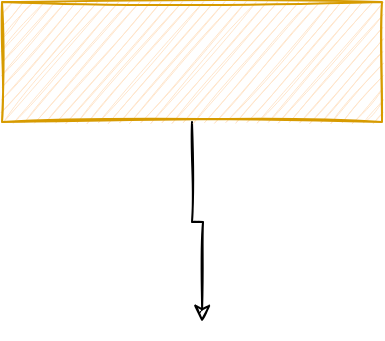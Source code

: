 <mxfile version="17.2.4" type="github">
  <diagram id="piDafpqhtRUU5qUU-vj8" name="Page-1">
    <mxGraphModel dx="1185" dy="635" grid="1" gridSize="10" guides="1" tooltips="1" connect="1" arrows="1" fold="1" page="1" pageScale="1" pageWidth="827" pageHeight="1169" background="none" math="0" shadow="0">
      <root>
        <mxCell id="0" />
        <mxCell id="1" parent="0" />
        <mxCell id="5cpTgLDWtTwDe1421ZuN-9" style="edgeStyle=orthogonalEdgeStyle;sketch=1;orthogonalLoop=1;jettySize=auto;html=1;shadow=0;jumpSize=6;strokeWidth=1;rounded=0;" parent="1" source="5cpTgLDWtTwDe1421ZuN-3" edge="1">
          <mxGeometry relative="1" as="geometry">
            <mxPoint x="440" y="230" as="targetPoint" />
          </mxGeometry>
        </mxCell>
        <mxCell id="5cpTgLDWtTwDe1421ZuN-3" value="" style="rounded=0;whiteSpace=wrap;html=1;shadow=0;glass=0;sketch=1;fillColor=#ffe6cc;strokeColor=#d79b00;" parent="1" vertex="1">
          <mxGeometry x="340" y="70" width="190" height="60" as="geometry" />
        </mxCell>
      </root>
    </mxGraphModel>
  </diagram>
</mxfile>
